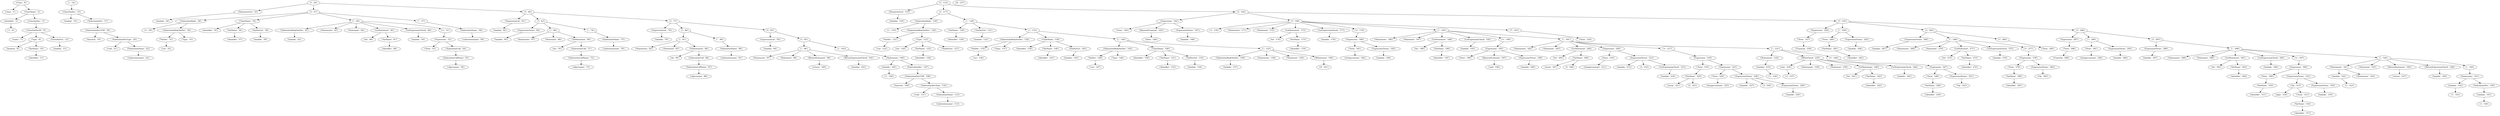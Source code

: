 digraph {
	"('Class', '0')"
	"('class', '1')"
	"('Class', '0')" -> "('class', '1')"
	"('ClassName', '2')"
	"('Class', '0')" -> "('ClassName', '2')"
	"('identifier', '3')"
	"('ClassName', '2')" -> "('identifier', '3')"
	"('{', '4')"
	"('identifier', '3')" -> "('{', '4')"
	"('ClassVarDec', '5')"
	"('ClassName', '2')" -> "('ClassVarDec', '5')"
	"('ClassVarDecSF', '6')"
	"('ClassVarDec', '5')" -> "('ClassVarDecSF', '6')"
	"('static', '7')"
	"('ClassVarDecSF', '6')" -> "('static', '7')"
	"('Type', '8')"
	"('ClassVarDecSF', '6')" -> "('Type', '8')"
	"('boolean', '9')"
	"('Type', '8')" -> "('boolean', '9')"
	"('VarName', '10')"
	"('Type', '8')" -> "('VarName', '10')"
	"('identifier', '11')"
	"('VarName', '10')" -> "('identifier', '11')"
	"('ExtraVarExt', '12')"
	"('ClassVarDecSF', '6')" -> "('ExtraVarExt', '12')"
	"('lambda', '13')"
	"('ExtraVarExt', '12')" -> "('lambda', '13')"
	"(';', '14')"
	"('ClassVarDec', '15')"
	"(';', '14')" -> "('ClassVarDec', '15')"
	"('lambda', '16')"
	"('ClassVarDec', '15')" -> "('lambda', '16')"
	"('SubroutineDec', '17')"
	"('ClassVarDec', '15')" -> "('SubroutineDec', '17')"
	"('SubroutineDecCFM', '18')"
	"('SubroutineDec', '17')" -> "('SubroutineDecCFM', '18')"
	"('function', '19')"
	"('SubroutineDecCFM', '18')" -> "('function', '19')"
	"('SubroutineDecType', '20')"
	"('SubroutineDecCFM', '18')" -> "('SubroutineDecType', '20')"
	"('void', '21')"
	"('SubroutineDecType', '20')" -> "('void', '21')"
	"('SubroutineName', '22')"
	"('SubroutineDecType', '20')" -> "('SubroutineName', '22')"
	"('subroutinename', '23')"
	"('SubroutineName', '22')" -> "('subroutinename', '23')"
	"('(', '24')"
	"('ParameterList', '25')"
	"('(', '24')" -> "('ParameterList', '25')"
	"('lambda', '26')"
	"('ParameterList', '25')" -> "('lambda', '26')"
	"(')', '27')"
	"('(', '24')" -> "(')', '27')"
	"('SubroutineBody', '28')"
	"(')', '27')" -> "('SubroutineBody', '28')"
	"('{', '29')"
	"('SubroutineBody', '28')" -> "('{', '29')"
	"('SubroutineBodyVarDec', '30')"
	"('SubroutineBody', '28')" -> "('SubroutineBodyVarDec', '30')"
	"('VarDec', '31')"
	"('SubroutineBodyVarDec', '30')" -> "('VarDec', '31')"
	"('var', '32')"
	"('VarDec', '31')" -> "('var', '32')"
	"('Type', '33')"
	"('SubroutineBodyVarDec', '30')" -> "('Type', '33')"
	"('ClassName', '34')"
	"(')', '27')" -> "('ClassName', '34')"
	"('identifier', '35')"
	"('ClassName', '34')" -> "('identifier', '35')"
	"('VarName', '36')"
	"('ClassName', '34')" -> "('VarName', '36')"
	"('identifier', '37')"
	"('VarName', '36')" -> "('identifier', '37')"
	"('VarDecExt', '38')"
	"('ClassName', '34')" -> "('VarDecExt', '38')"
	"('lambda', '39')"
	"('VarDecExt', '38')" -> "('lambda', '39')"
	"(';', '40')"
	"(')', '27')" -> "(';', '40')"
	"('SubroutineBodyVarDec', '41')"
	"(';', '40')" -> "('SubroutineBodyVarDec', '41')"
	"('lambda', '42')"
	"('SubroutineBodyVarDec', '41')" -> "('lambda', '42')"
	"('Statements', '43')"
	"(';', '40')" -> "('Statements', '43')"
	"('Statement', '44')"
	"(';', '40')" -> "('Statement', '44')"
	"('LetStatement', '45')"
	"(';', '40')" -> "('LetStatement', '45')"
	"('let', '46')"
	"('LetStatement', '45')" -> "('let', '46')"
	"('VarName', '47')"
	"('LetStatement', '45')" -> "('VarName', '47')"
	"('identifier', '48')"
	"('VarName', '47')" -> "('identifier', '48')"
	"('LetExpressionCheck', '49')"
	"(';', '40')" -> "('LetExpressionCheck', '49')"
	"('lambda', '50')"
	"('LetExpressionCheck', '49')" -> "('lambda', '50')"
	"('=', '51')"
	"(';', '40')" -> "('=', '51')"
	"('Expression', '52')"
	"('=', '51')" -> "('Expression', '52')"
	"('Term', '53')"
	"('Expression', '52')" -> "('Term', '53')"
	"('SubroutineCall', '54')"
	"('Expression', '52')" -> "('SubroutineCall', '54')"
	"('SubroutineCallName', '55')"
	"('SubroutineCall', '54')" -> "('SubroutineCallName', '55')"
	"('objectname', '56')"
	"('SubroutineCallName', '55')" -> "('objectname', '56')"
	"('.', '57')"
	"(')', '27')" -> "('.', '57')"
	"('SubroutineName', '58')"
	"('.', '57')" -> "('SubroutineName', '58')"
	"('subroutinename', '59')"
	"('SubroutineName', '58')" -> "('subroutinename', '59')"
	"('(', '60')"
	"('(', '24')" -> "('(', '60')"
	"('ExpressionList', '61')"
	"('(', '60')" -> "('ExpressionList', '61')"
	"('lambda', '62')"
	"('ExpressionList', '61')" -> "('lambda', '62')"
	"(')', '63')"
	"('(', '60')" -> "(')', '63')"
	"('ExpressionTerms', '64')"
	"(')', '63')" -> "('ExpressionTerms', '64')"
	"('lambda', '65')"
	"('ExpressionTerms', '64')" -> "('lambda', '65')"
	"(';', '66')"
	"(')', '63')" -> "(';', '66')"
	"('Statements', '67')"
	"(';', '66')" -> "('Statements', '67')"
	"('Statement', '68')"
	"(';', '66')" -> "('Statement', '68')"
	"('DoStatement', '69')"
	"(';', '66')" -> "('DoStatement', '69')"
	"('do', '70')"
	"('DoStatement', '69')" -> "('do', '70')"
	"('SubroutineCall', '71')"
	"('DoStatement', '69')" -> "('SubroutineCall', '71')"
	"('SubroutineCallName', '72')"
	"('SubroutineCall', '71')" -> "('SubroutineCallName', '72')"
	"('objectname', '73')"
	"('SubroutineCallName', '72')" -> "('objectname', '73')"
	"('.', '74')"
	"(')', '63')" -> "('.', '74')"
	"('SubroutineName', '75')"
	"('.', '74')" -> "('SubroutineName', '75')"
	"('subroutinename', '76')"
	"('SubroutineName', '75')" -> "('subroutinename', '76')"
	"('(', '77')"
	"('(', '60')" -> "('(', '77')"
	"('ExpressionList', '78')"
	"('(', '77')" -> "('ExpressionList', '78')"
	"('lambda', '79')"
	"('ExpressionList', '78')" -> "('lambda', '79')"
	"(')', '80')"
	"('(', '77')" -> "(')', '80')"
	"(';', '81')"
	"(')', '80')" -> "(';', '81')"
	"('Statements', '82')"
	"(';', '81')" -> "('Statements', '82')"
	"('Statement', '83')"
	"(';', '81')" -> "('Statement', '83')"
	"('DoStatement', '84')"
	"(';', '81')" -> "('DoStatement', '84')"
	"('do', '85')"
	"('DoStatement', '84')" -> "('do', '85')"
	"('SubroutineCall', '86')"
	"('DoStatement', '84')" -> "('SubroutineCall', '86')"
	"('SubroutineCallName', '87')"
	"('SubroutineCall', '86')" -> "('SubroutineCallName', '87')"
	"('objectname', '88')"
	"('SubroutineCallName', '87')" -> "('objectname', '88')"
	"('.', '89')"
	"(')', '80')" -> "('.', '89')"
	"('SubroutineName', '90')"
	"('.', '89')" -> "('SubroutineName', '90')"
	"('subroutinename', '91')"
	"('SubroutineName', '90')" -> "('subroutinename', '91')"
	"('(', '92')"
	"('(', '77')" -> "('(', '92')"
	"('ExpressionList', '93')"
	"('(', '92')" -> "('ExpressionList', '93')"
	"('lambda', '94')"
	"('ExpressionList', '93')" -> "('lambda', '94')"
	"(')', '95')"
	"('(', '92')" -> "(')', '95')"
	"(';', '96')"
	"(')', '95')" -> "(';', '96')"
	"('Statements', '97')"
	"(';', '96')" -> "('Statements', '97')"
	"('Statement', '98')"
	"(';', '96')" -> "('Statement', '98')"
	"('ReturnStatement', '99')"
	"(';', '96')" -> "('ReturnStatement', '99')"
	"('return', '100')"
	"('ReturnStatement', '99')" -> "('return', '100')"
	"('ReturnExpressionCheck', '101')"
	"(';', '96')" -> "('ReturnExpressionCheck', '101')"
	"('lambda', '102')"
	"('ReturnExpressionCheck', '101')" -> "('lambda', '102')"
	"(';', '103')"
	"(')', '95')" -> "(';', '103')"
	"('Statements', '104')"
	"(';', '103')" -> "('Statements', '104')"
	"('lambda', '105')"
	"('Statements', '104')" -> "('lambda', '105')"
	"('}', '106')"
	"('lambda', '105')" -> "('}', '106')"
	"('SubroutineDec', '107')"
	"('Statements', '104')" -> "('SubroutineDec', '107')"
	"('SubroutineDecCFM', '108')"
	"('SubroutineDec', '107')" -> "('SubroutineDecCFM', '108')"
	"('function', '109')"
	"('SubroutineDecCFM', '108')" -> "('function', '109')"
	"('SubroutineDecType', '110')"
	"('SubroutineDecCFM', '108')" -> "('SubroutineDecType', '110')"
	"('void', '111')"
	"('SubroutineDecType', '110')" -> "('void', '111')"
	"('SubroutineName', '112')"
	"('SubroutineDecType', '110')" -> "('SubroutineName', '112')"
	"('subroutinename', '113')"
	"('SubroutineName', '112')" -> "('subroutinename', '113')"
	"('(', '114')"
	"('ParameterList', '115')"
	"('(', '114')" -> "('ParameterList', '115')"
	"('lambda', '116')"
	"('ParameterList', '115')" -> "('lambda', '116')"
	"(')', '117')"
	"('(', '114')" -> "(')', '117')"
	"('SubroutineBody', '118')"
	"(')', '117')" -> "('SubroutineBody', '118')"
	"('{', '119')"
	"('SubroutineBody', '118')" -> "('{', '119')"
	"('SubroutineBodyVarDec', '120')"
	"('SubroutineBody', '118')" -> "('SubroutineBodyVarDec', '120')"
	"('VarDec', '121')"
	"('SubroutineBodyVarDec', '120')" -> "('VarDec', '121')"
	"('var', '122')"
	"('VarDec', '121')" -> "('var', '122')"
	"('Type', '123')"
	"('SubroutineBodyVarDec', '120')" -> "('Type', '123')"
	"('int', '124')"
	"('Type', '123')" -> "('int', '124')"
	"('VarName', '125')"
	"('Type', '123')" -> "('VarName', '125')"
	"('identifier', '126')"
	"('VarName', '125')" -> "('identifier', '126')"
	"('VarDecExt', '127')"
	"('Type', '123')" -> "('VarDecExt', '127')"
	"(',', '128')"
	"(')', '117')" -> "(',', '128')"
	"('VarName', '129')"
	"(',', '128')" -> "('VarName', '129')"
	"('identifier', '130')"
	"('VarName', '129')" -> "('identifier', '130')"
	"('VarDecExt', '131')"
	"(',', '128')" -> "('VarDecExt', '131')"
	"('lambda', '132')"
	"('VarDecExt', '131')" -> "('lambda', '132')"
	"(';', '133')"
	"(',', '128')" -> "(';', '133')"
	"('SubroutineBodyVarDec', '134')"
	"(';', '133')" -> "('SubroutineBodyVarDec', '134')"
	"('VarDec', '135')"
	"('SubroutineBodyVarDec', '134')" -> "('VarDec', '135')"
	"('var', '136')"
	"('VarDec', '135')" -> "('var', '136')"
	"('Type', '137')"
	"('SubroutineBodyVarDec', '134')" -> "('Type', '137')"
	"('ClassName', '138')"
	"(';', '133')" -> "('ClassName', '138')"
	"('identifier', '139')"
	"('ClassName', '138')" -> "('identifier', '139')"
	"('VarName', '140')"
	"('ClassName', '138')" -> "('VarName', '140')"
	"('identifier', '141')"
	"('VarName', '140')" -> "('identifier', '141')"
	"('VarDecExt', '142')"
	"('ClassName', '138')" -> "('VarDecExt', '142')"
	"('lambda', '143')"
	"('VarDecExt', '142')" -> "('lambda', '143')"
	"(';', '144')"
	"(';', '133')" -> "(';', '144')"
	"('SubroutineBodyVarDec', '145')"
	"(';', '144')" -> "('SubroutineBodyVarDec', '145')"
	"('VarDec', '146')"
	"('SubroutineBodyVarDec', '145')" -> "('VarDec', '146')"
	"('var', '147')"
	"('VarDec', '146')" -> "('var', '147')"
	"('Type', '148')"
	"('SubroutineBodyVarDec', '145')" -> "('Type', '148')"
	"('ClassName', '149')"
	"(';', '144')" -> "('ClassName', '149')"
	"('identifier', '150')"
	"('ClassName', '149')" -> "('identifier', '150')"
	"('VarName', '151')"
	"('ClassName', '149')" -> "('VarName', '151')"
	"('identifier', '152')"
	"('VarName', '151')" -> "('identifier', '152')"
	"('VarDecExt', '153')"
	"('ClassName', '149')" -> "('VarDecExt', '153')"
	"('lambda', '154')"
	"('VarDecExt', '153')" -> "('lambda', '154')"
	"(';', '155')"
	"(';', '144')" -> "(';', '155')"
	"('SubroutineBodyVarDec', '156')"
	"(';', '155')" -> "('SubroutineBodyVarDec', '156')"
	"('lambda', '157')"
	"('SubroutineBodyVarDec', '156')" -> "('lambda', '157')"
	"('Statements', '158')"
	"(';', '155')" -> "('Statements', '158')"
	"('Statement', '159')"
	"(';', '155')" -> "('Statement', '159')"
	"('IfStatement', '160')"
	"(';', '155')" -> "('IfStatement', '160')"
	"('if', '161')"
	"('IfStatement', '160')" -> "('if', '161')"
	"('(', '162')"
	"('(', '114')" -> "('(', '162')"
	"('Expression', '163')"
	"('(', '162')" -> "('Expression', '163')"
	"('Term', '164')"
	"('Expression', '163')" -> "('Term', '164')"
	"('KeywordConstant', '165')"
	"('Expression', '163')" -> "('KeywordConstant', '165')"
	"('false', '166')"
	"('KeywordConstant', '165')" -> "('false', '166')"
	"('ExpressionTerms', '167')"
	"('Expression', '163')" -> "('ExpressionTerms', '167')"
	"('lambda', '168')"
	"('ExpressionTerms', '167')" -> "('lambda', '168')"
	"(')', '169')"
	"('(', '162')" -> "(')', '169')"
	"('{', '170')"
	"(')', '169')" -> "('{', '170')"
	"('Statements', '171')"
	"(')', '169')" -> "('Statements', '171')"
	"('Statement', '172')"
	"(')', '169')" -> "('Statement', '172')"
	"('LetStatement', '173')"
	"(')', '169')" -> "('LetStatement', '173')"
	"('let', '174')"
	"('LetStatement', '173')" -> "('let', '174')"
	"('VarName', '175')"
	"('LetStatement', '173')" -> "('VarName', '175')"
	"('identifier', '176')"
	"('VarName', '175')" -> "('identifier', '176')"
	"('LetExpressionCheck', '177')"
	"(')', '169')" -> "('LetExpressionCheck', '177')"
	"('lambda', '178')"
	"('LetExpressionCheck', '177')" -> "('lambda', '178')"
	"('=', '179')"
	"(')', '169')" -> "('=', '179')"
	"('Expression', '180')"
	"('=', '179')" -> "('Expression', '180')"
	"('Term', '181')"
	"('Expression', '180')" -> "('Term', '181')"
	"('stringconstant', '182')"
	"('Term', '181')" -> "('stringconstant', '182')"
	"('ExpressionTerms', '183')"
	"('Expression', '180')" -> "('ExpressionTerms', '183')"
	"('lambda', '184')"
	"('ExpressionTerms', '183')" -> "('lambda', '184')"
	"(';', '185')"
	"(')', '169')" -> "(';', '185')"
	"('Statements', '186')"
	"(';', '185')" -> "('Statements', '186')"
	"('Statement', '187')"
	"(';', '185')" -> "('Statement', '187')"
	"('LetStatement', '188')"
	"(';', '185')" -> "('LetStatement', '188')"
	"('let', '189')"
	"('LetStatement', '188')" -> "('let', '189')"
	"('VarName', '190')"
	"('LetStatement', '188')" -> "('VarName', '190')"
	"('identifier', '191')"
	"('VarName', '190')" -> "('identifier', '191')"
	"('LetExpressionCheck', '192')"
	"(';', '185')" -> "('LetExpressionCheck', '192')"
	"('lambda', '193')"
	"('LetExpressionCheck', '192')" -> "('lambda', '193')"
	"('=', '194')"
	"(';', '185')" -> "('=', '194')"
	"('Expression', '195')"
	"('=', '194')" -> "('Expression', '195')"
	"('Term', '196')"
	"('Expression', '195')" -> "('Term', '196')"
	"('KeywordConstant', '197')"
	"('Expression', '195')" -> "('KeywordConstant', '197')"
	"('null', '198')"
	"('KeywordConstant', '197')" -> "('null', '198')"
	"('ExpressionTerms', '199')"
	"('Expression', '195')" -> "('ExpressionTerms', '199')"
	"('lambda', '200')"
	"('ExpressionTerms', '199')" -> "('lambda', '200')"
	"(';', '201')"
	"(';', '185')" -> "(';', '201')"
	"('Statements', '202')"
	"(';', '201')" -> "('Statements', '202')"
	"('Statement', '203')"
	"(';', '201')" -> "('Statement', '203')"
	"('LetStatement', '204')"
	"(';', '201')" -> "('LetStatement', '204')"
	"('let', '205')"
	"('LetStatement', '204')" -> "('let', '205')"
	"('VarName', '206')"
	"('LetStatement', '204')" -> "('VarName', '206')"
	"('array', '207')"
	"('VarName', '206')" -> "('array', '207')"
	"('[', '208')"
	"('VarName', '206')" -> "('[', '208')"
	"('Expression', '209')"
	"(';', '201')" -> "('Expression', '209')"
	"('Term', '210')"
	"('Expression', '209')" -> "('Term', '210')"
	"('integerconstant', '211')"
	"('Term', '210')" -> "('integerconstant', '211')"
	"('ExpressionTerms', '212')"
	"('Expression', '209')" -> "('ExpressionTerms', '212')"
	"('lambda', '213')"
	"('ExpressionTerms', '212')" -> "('lambda', '213')"
	"(']', '214')"
	"('ExpressionTerms', '212')" -> "(']', '214')"
	"('LetExpressionCheck', '215')"
	"('ExpressionTerms', '212')" -> "('LetExpressionCheck', '215')"
	"('lambda', '216')"
	"('LetExpressionCheck', '215')" -> "('lambda', '216')"
	"('=', '217')"
	"(';', '201')" -> "('=', '217')"
	"('Expression', '218')"
	"('=', '217')" -> "('Expression', '218')"
	"('Term', '219')"
	"('Expression', '218')" -> "('Term', '219')"
	"('VarName', '220')"
	"('Term', '219')" -> "('VarName', '220')"
	"('array', '221')"
	"('VarName', '220')" -> "('array', '221')"
	"('[', '222')"
	"('VarName', '220')" -> "('[', '222')"
	"('Expression', '223')"
	"('Expression', '218')" -> "('Expression', '223')"
	"('Term', '224')"
	"('Expression', '223')" -> "('Term', '224')"
	"('integerconstant', '225')"
	"('Term', '224')" -> "('integerconstant', '225')"
	"('ExpressionTerms', '226')"
	"('Expression', '223')" -> "('ExpressionTerms', '226')"
	"('lambda', '227')"
	"('ExpressionTerms', '226')" -> "('lambda', '227')"
	"(']', '228')"
	"('ExpressionTerms', '226')" -> "(']', '228')"
	"('ExpressionTerms', '229')"
	"('ExpressionTerms', '226')" -> "('ExpressionTerms', '229')"
	"('lambda', '230')"
	"('ExpressionTerms', '229')" -> "('lambda', '230')"
	"(';', '231')"
	"(';', '201')" -> "(';', '231')"
	"('Statements', '232')"
	"(';', '231')" -> "('Statements', '232')"
	"('lambda', '233')"
	"('Statements', '232')" -> "('lambda', '233')"
	"('}', '234')"
	"('lambda', '233')" -> "('}', '234')"
	"('IfElseCheck', '235')"
	"(';', '231')" -> "('IfElseCheck', '235')"
	"('else', '236')"
	"('IfElseCheck', '235')" -> "('else', '236')"
	"('{', '237')"
	"('else', '236')" -> "('{', '237')"
	"('Statements', '238')"
	"('IfElseCheck', '235')" -> "('Statements', '238')"
	"('Statement', '239')"
	"('IfElseCheck', '235')" -> "('Statement', '239')"
	"('LetStatement', '240')"
	"('IfElseCheck', '235')" -> "('LetStatement', '240')"
	"('let', '241')"
	"('LetStatement', '240')" -> "('let', '241')"
	"('VarName', '242')"
	"('LetStatement', '240')" -> "('VarName', '242')"
	"('identifier', '243')"
	"('VarName', '242')" -> "('identifier', '243')"
	"('LetExpressionCheck', '244')"
	"('IfElseCheck', '235')" -> "('LetExpressionCheck', '244')"
	"('lambda', '245')"
	"('LetExpressionCheck', '244')" -> "('lambda', '245')"
	"('=', '246')"
	"(';', '231')" -> "('=', '246')"
	"('Expression', '247')"
	"('=', '246')" -> "('Expression', '247')"
	"('Term', '248')"
	"('Expression', '247')" -> "('Term', '248')"
	"('VarName', '249')"
	"('Term', '248')" -> "('VarName', '249')"
	"('identifier', '250')"
	"('VarName', '249')" -> "('identifier', '250')"
	"('ExpressionTerms', '251')"
	"('Expression', '247')" -> "('ExpressionTerms', '251')"
	"('Op', '252')"
	"('ExpressionTerms', '251')" -> "('Op', '252')"
	"('*', '253')"
	"(')', '169')" -> "('*', '253')"
	"('Term', '254')"
	"('*', '253')" -> "('Term', '254')"
	"('(', '255')"
	"('(', '162')" -> "('(', '255')"
	"('Expression', '256')"
	"('(', '255')" -> "('Expression', '256')"
	"('Term', '257')"
	"('Expression', '256')" -> "('Term', '257')"
	"('UnaryOp', '258')"
	"('Term', '257')" -> "('UnaryOp', '258')"
	"('-', '259')"
	"('(', '255')" -> "('-', '259')"
	"('Term', '260')"
	"('-', '259')" -> "('Term', '260')"
	"('VarName', '261')"
	"('Term', '260')" -> "('VarName', '261')"
	"('identifier', '262')"
	"('VarName', '261')" -> "('identifier', '262')"
	"('ExpressionTerms', '263')"
	"('-', '259')" -> "('ExpressionTerms', '263')"
	"('lambda', '264')"
	"('ExpressionTerms', '263')" -> "('lambda', '264')"
	"(')', '265')"
	"('(', '255')" -> "(')', '265')"
	"('ExpressionTerms', '266')"
	"(')', '265')" -> "('ExpressionTerms', '266')"
	"('lambda', '267')"
	"('ExpressionTerms', '266')" -> "('lambda', '267')"
	"(';', '268')"
	"(')', '265')" -> "(';', '268')"
	"('Statements', '269')"
	"(';', '268')" -> "('Statements', '269')"
	"('Statement', '270')"
	"(';', '268')" -> "('Statement', '270')"
	"('LetStatement', '271')"
	"(';', '268')" -> "('LetStatement', '271')"
	"('let', '272')"
	"('LetStatement', '271')" -> "('let', '272')"
	"('VarName', '273')"
	"('LetStatement', '271')" -> "('VarName', '273')"
	"('identifier', '274')"
	"('VarName', '273')" -> "('identifier', '274')"
	"('LetExpressionCheck', '275')"
	"(';', '268')" -> "('LetExpressionCheck', '275')"
	"('lambda', '276')"
	"('LetExpressionCheck', '275')" -> "('lambda', '276')"
	"('=', '277')"
	"(';', '268')" -> "('=', '277')"
	"('Expression', '278')"
	"('=', '277')" -> "('Expression', '278')"
	"('Term', '279')"
	"('Expression', '278')" -> "('Term', '279')"
	"('VarName', '280')"
	"('Term', '279')" -> "('VarName', '280')"
	"('identifier', '281')"
	"('VarName', '280')" -> "('identifier', '281')"
	"('ExpressionTerms', '282')"
	"('Expression', '278')" -> "('ExpressionTerms', '282')"
	"('Op', '283')"
	"('ExpressionTerms', '282')" -> "('Op', '283')"
	"('/', '284')"
	"(')', '265')" -> "('/', '284')"
	"('Term', '285')"
	"('/', '284')" -> "('Term', '285')"
	"('(', '286')"
	"('(', '255')" -> "('(', '286')"
	"('Expression', '287')"
	"('(', '286')" -> "('Expression', '287')"
	"('Term', '288')"
	"('Expression', '287')" -> "('Term', '288')"
	"('UnaryOp', '289')"
	"('Term', '288')" -> "('UnaryOp', '289')"
	"('-', '290')"
	"('(', '286')" -> "('-', '290')"
	"('Term', '291')"
	"('-', '290')" -> "('Term', '291')"
	"('integerconstant', '292')"
	"('Term', '291')" -> "('integerconstant', '292')"
	"('ExpressionTerms', '293')"
	"('-', '290')" -> "('ExpressionTerms', '293')"
	"('lambda', '294')"
	"('ExpressionTerms', '293')" -> "('lambda', '294')"
	"(')', '295')"
	"('(', '286')" -> "(')', '295')"
	"('ExpressionTerms', '296')"
	"(')', '295')" -> "('ExpressionTerms', '296')"
	"('lambda', '297')"
	"('ExpressionTerms', '296')" -> "('lambda', '297')"
	"(';', '298')"
	"(')', '295')" -> "(';', '298')"
	"('Statements', '299')"
	"(';', '298')" -> "('Statements', '299')"
	"('Statement', '300')"
	"(';', '298')" -> "('Statement', '300')"
	"('LetStatement', '301')"
	"(';', '298')" -> "('LetStatement', '301')"
	"('let', '302')"
	"('LetStatement', '301')" -> "('let', '302')"
	"('VarName', '303')"
	"('LetStatement', '301')" -> "('VarName', '303')"
	"('identifier', '304')"
	"('VarName', '303')" -> "('identifier', '304')"
	"('LetExpressionCheck', '305')"
	"(';', '298')" -> "('LetExpressionCheck', '305')"
	"('lambda', '306')"
	"('LetExpressionCheck', '305')" -> "('lambda', '306')"
	"('=', '307')"
	"(';', '298')" -> "('=', '307')"
	"('Expression', '308')"
	"('=', '307')" -> "('Expression', '308')"
	"('Term', '309')"
	"('Expression', '308')" -> "('Term', '309')"
	"('VarName', '310')"
	"('Term', '309')" -> "('VarName', '310')"
	"('identifier', '311')"
	"('VarName', '310')" -> "('identifier', '311')"
	"('ExpressionTerms', '312')"
	"('Expression', '308')" -> "('ExpressionTerms', '312')"
	"('Op', '313')"
	"('ExpressionTerms', '312')" -> "('Op', '313')"
	"('pipe', '314')"
	"('Op', '313')" -> "('pipe', '314')"
	"('Term', '315')"
	"('Op', '313')" -> "('Term', '315')"
	"('VarName', '316')"
	"('Term', '315')" -> "('VarName', '316')"
	"('identifier', '317')"
	"('VarName', '316')" -> "('identifier', '317')"
	"('ExpressionTerms', '318')"
	"('ExpressionTerms', '312')" -> "('ExpressionTerms', '318')"
	"('lambda', '319')"
	"('ExpressionTerms', '318')" -> "('lambda', '319')"
	"(';', '320')"
	"(';', '298')" -> "(';', '320')"
	"('Statements', '321')"
	"(';', '320')" -> "('Statements', '321')"
	"('lambda', '322')"
	"('Statements', '321')" -> "('lambda', '322')"
	"('}', '323')"
	"('lambda', '322')" -> "('}', '323')"
	"('Statements', '324')"
	"('Statements', '321')" -> "('Statements', '324')"
	"('Statement', '325')"
	"(';', '320')" -> "('Statement', '325')"
	"('ReturnStatement', '326')"
	"(';', '320')" -> "('ReturnStatement', '326')"
	"('return', '327')"
	"('ReturnStatement', '326')" -> "('return', '327')"
	"('ReturnExpressionCheck', '328')"
	"(';', '320')" -> "('ReturnExpressionCheck', '328')"
	"('lambda', '329')"
	"('ReturnExpressionCheck', '328')" -> "('lambda', '329')"
	"(';', '330')"
	"(';', '320')" -> "(';', '330')"
	"('Statements', '331')"
	"(';', '330')" -> "('Statements', '331')"
	"('lambda', '332')"
	"('Statements', '331')" -> "('lambda', '332')"
	"('}', '333')"
	"('lambda', '332')" -> "('}', '333')"
	"('SubroutineDec', '334')"
	"('Statements', '331')" -> "('SubroutineDec', '334')"
	"('lambda', '335')"
	"('SubroutineDec', '334')" -> "('lambda', '335')"
	"('}', '336')"
	"('lambda', '335')" -> "('}', '336')"
	"('$', '337')"
}
